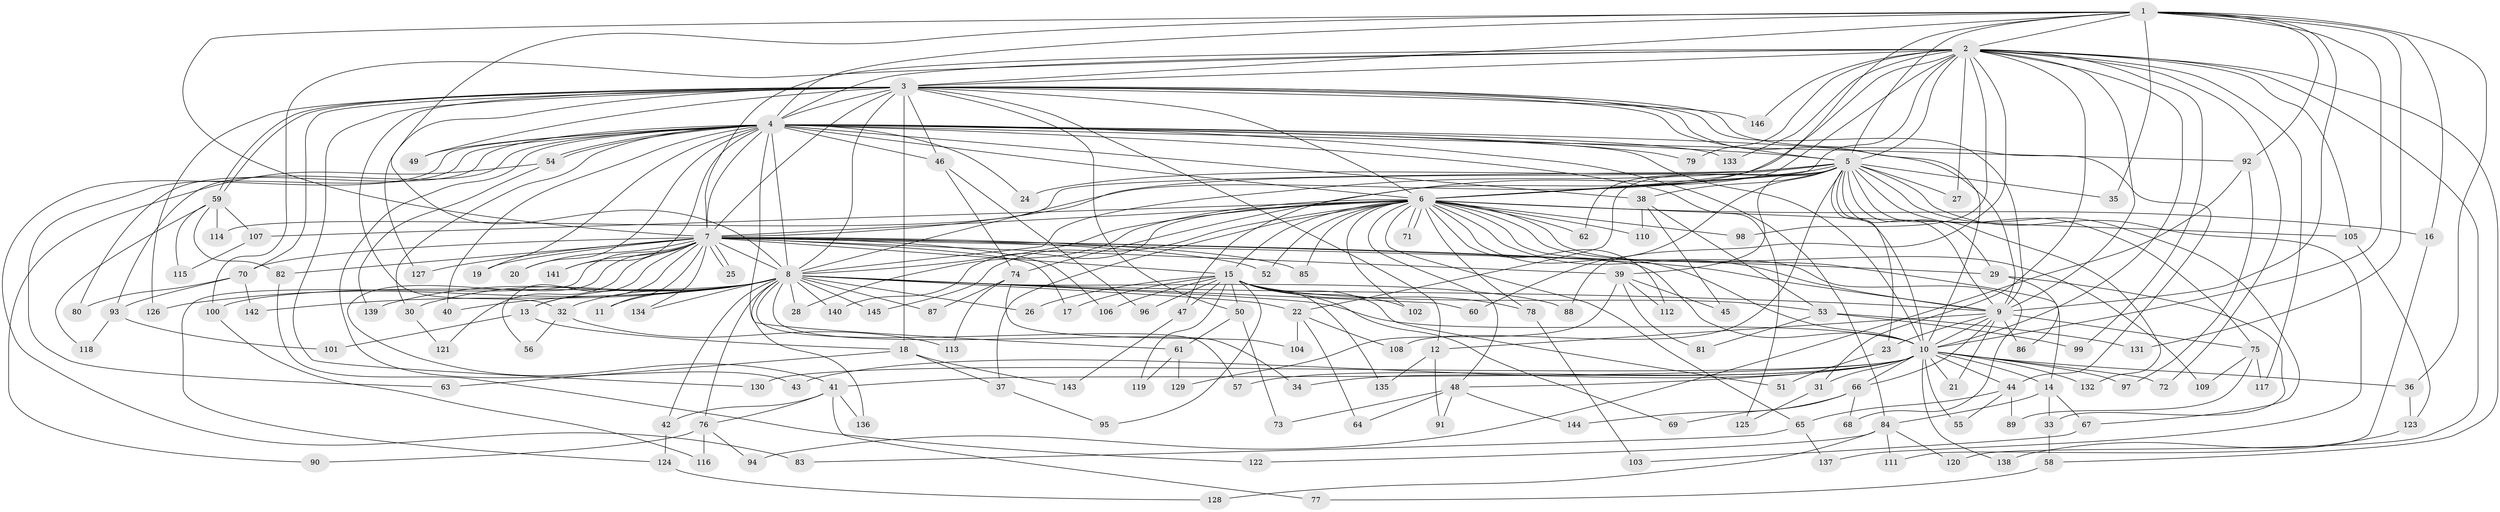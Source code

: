 // Generated by graph-tools (version 1.1) at 2025/49/03/09/25 03:49:29]
// undirected, 146 vertices, 317 edges
graph export_dot {
graph [start="1"]
  node [color=gray90,style=filled];
  1;
  2;
  3;
  4;
  5;
  6;
  7;
  8;
  9;
  10;
  11;
  12;
  13;
  14;
  15;
  16;
  17;
  18;
  19;
  20;
  21;
  22;
  23;
  24;
  25;
  26;
  27;
  28;
  29;
  30;
  31;
  32;
  33;
  34;
  35;
  36;
  37;
  38;
  39;
  40;
  41;
  42;
  43;
  44;
  45;
  46;
  47;
  48;
  49;
  50;
  51;
  52;
  53;
  54;
  55;
  56;
  57;
  58;
  59;
  60;
  61;
  62;
  63;
  64;
  65;
  66;
  67;
  68;
  69;
  70;
  71;
  72;
  73;
  74;
  75;
  76;
  77;
  78;
  79;
  80;
  81;
  82;
  83;
  84;
  85;
  86;
  87;
  88;
  89;
  90;
  91;
  92;
  93;
  94;
  95;
  96;
  97;
  98;
  99;
  100;
  101;
  102;
  103;
  104;
  105;
  106;
  107;
  108;
  109;
  110;
  111;
  112;
  113;
  114;
  115;
  116;
  117;
  118;
  119;
  120;
  121;
  122;
  123;
  124;
  125;
  126;
  127;
  128;
  129;
  130;
  131;
  132;
  133;
  134;
  135;
  136;
  137;
  138;
  139;
  140;
  141;
  142;
  143;
  144;
  145;
  146;
  1 -- 2;
  1 -- 3;
  1 -- 4;
  1 -- 5;
  1 -- 6;
  1 -- 7;
  1 -- 8;
  1 -- 9;
  1 -- 10;
  1 -- 16;
  1 -- 35;
  1 -- 36;
  1 -- 92;
  1 -- 131;
  2 -- 3;
  2 -- 4;
  2 -- 5;
  2 -- 6;
  2 -- 7;
  2 -- 8;
  2 -- 9;
  2 -- 10;
  2 -- 27;
  2 -- 31;
  2 -- 47;
  2 -- 58;
  2 -- 72;
  2 -- 79;
  2 -- 88;
  2 -- 98;
  2 -- 99;
  2 -- 100;
  2 -- 105;
  2 -- 117;
  2 -- 120;
  2 -- 133;
  2 -- 146;
  3 -- 4;
  3 -- 5;
  3 -- 6;
  3 -- 7;
  3 -- 8;
  3 -- 9;
  3 -- 10;
  3 -- 12;
  3 -- 18;
  3 -- 32;
  3 -- 44;
  3 -- 46;
  3 -- 49;
  3 -- 50;
  3 -- 59;
  3 -- 59;
  3 -- 70;
  3 -- 126;
  3 -- 127;
  3 -- 130;
  3 -- 146;
  4 -- 5;
  4 -- 6;
  4 -- 7;
  4 -- 8;
  4 -- 9;
  4 -- 10;
  4 -- 19;
  4 -- 20;
  4 -- 24;
  4 -- 30;
  4 -- 38;
  4 -- 40;
  4 -- 43;
  4 -- 46;
  4 -- 49;
  4 -- 54;
  4 -- 54;
  4 -- 61;
  4 -- 63;
  4 -- 79;
  4 -- 80;
  4 -- 83;
  4 -- 84;
  4 -- 92;
  4 -- 93;
  4 -- 125;
  4 -- 133;
  4 -- 141;
  5 -- 6;
  5 -- 7;
  5 -- 8;
  5 -- 9;
  5 -- 10;
  5 -- 22;
  5 -- 23;
  5 -- 24;
  5 -- 27;
  5 -- 29;
  5 -- 35;
  5 -- 38;
  5 -- 39;
  5 -- 60;
  5 -- 62;
  5 -- 67;
  5 -- 74;
  5 -- 75;
  5 -- 108;
  5 -- 114;
  5 -- 132;
  5 -- 137;
  6 -- 7;
  6 -- 8;
  6 -- 9;
  6 -- 10;
  6 -- 14;
  6 -- 15;
  6 -- 16;
  6 -- 28;
  6 -- 37;
  6 -- 48;
  6 -- 52;
  6 -- 62;
  6 -- 65;
  6 -- 68;
  6 -- 71;
  6 -- 71;
  6 -- 78;
  6 -- 85;
  6 -- 98;
  6 -- 102;
  6 -- 105;
  6 -- 107;
  6 -- 109;
  6 -- 110;
  6 -- 112;
  6 -- 140;
  6 -- 145;
  7 -- 8;
  7 -- 9;
  7 -- 10;
  7 -- 11;
  7 -- 13;
  7 -- 15;
  7 -- 17;
  7 -- 19;
  7 -- 20;
  7 -- 25;
  7 -- 25;
  7 -- 29;
  7 -- 39;
  7 -- 41;
  7 -- 52;
  7 -- 56;
  7 -- 70;
  7 -- 82;
  7 -- 85;
  7 -- 106;
  7 -- 121;
  7 -- 124;
  7 -- 127;
  7 -- 134;
  7 -- 141;
  8 -- 9;
  8 -- 10;
  8 -- 11;
  8 -- 13;
  8 -- 22;
  8 -- 26;
  8 -- 28;
  8 -- 30;
  8 -- 32;
  8 -- 34;
  8 -- 40;
  8 -- 42;
  8 -- 57;
  8 -- 60;
  8 -- 76;
  8 -- 87;
  8 -- 88;
  8 -- 100;
  8 -- 126;
  8 -- 134;
  8 -- 136;
  8 -- 139;
  8 -- 140;
  8 -- 142;
  8 -- 145;
  9 -- 10;
  9 -- 12;
  9 -- 21;
  9 -- 23;
  9 -- 66;
  9 -- 75;
  9 -- 86;
  10 -- 14;
  10 -- 21;
  10 -- 31;
  10 -- 34;
  10 -- 36;
  10 -- 41;
  10 -- 43;
  10 -- 44;
  10 -- 48;
  10 -- 55;
  10 -- 57;
  10 -- 66;
  10 -- 72;
  10 -- 97;
  10 -- 130;
  10 -- 132;
  10 -- 138;
  12 -- 91;
  12 -- 135;
  13 -- 18;
  13 -- 101;
  14 -- 33;
  14 -- 67;
  14 -- 84;
  15 -- 17;
  15 -- 26;
  15 -- 47;
  15 -- 50;
  15 -- 51;
  15 -- 53;
  15 -- 69;
  15 -- 78;
  15 -- 95;
  15 -- 96;
  15 -- 102;
  15 -- 106;
  15 -- 119;
  15 -- 135;
  16 -- 111;
  18 -- 37;
  18 -- 63;
  18 -- 143;
  22 -- 64;
  22 -- 104;
  22 -- 108;
  23 -- 51;
  29 -- 33;
  29 -- 86;
  30 -- 121;
  31 -- 125;
  32 -- 56;
  32 -- 113;
  33 -- 58;
  36 -- 123;
  37 -- 95;
  38 -- 45;
  38 -- 53;
  38 -- 110;
  39 -- 45;
  39 -- 81;
  39 -- 112;
  39 -- 129;
  41 -- 42;
  41 -- 76;
  41 -- 77;
  41 -- 136;
  42 -- 124;
  44 -- 55;
  44 -- 65;
  44 -- 89;
  46 -- 74;
  46 -- 96;
  47 -- 143;
  48 -- 64;
  48 -- 73;
  48 -- 91;
  48 -- 144;
  50 -- 61;
  50 -- 73;
  53 -- 81;
  53 -- 99;
  53 -- 131;
  54 -- 90;
  54 -- 139;
  58 -- 77;
  59 -- 82;
  59 -- 107;
  59 -- 114;
  59 -- 115;
  59 -- 118;
  61 -- 119;
  61 -- 129;
  65 -- 83;
  65 -- 137;
  66 -- 68;
  66 -- 69;
  66 -- 144;
  67 -- 103;
  70 -- 80;
  70 -- 93;
  70 -- 142;
  74 -- 87;
  74 -- 104;
  74 -- 113;
  75 -- 89;
  75 -- 109;
  75 -- 117;
  76 -- 90;
  76 -- 94;
  76 -- 116;
  78 -- 103;
  82 -- 122;
  84 -- 111;
  84 -- 120;
  84 -- 122;
  84 -- 128;
  92 -- 94;
  92 -- 97;
  93 -- 101;
  93 -- 118;
  100 -- 116;
  105 -- 123;
  107 -- 115;
  123 -- 138;
  124 -- 128;
}
